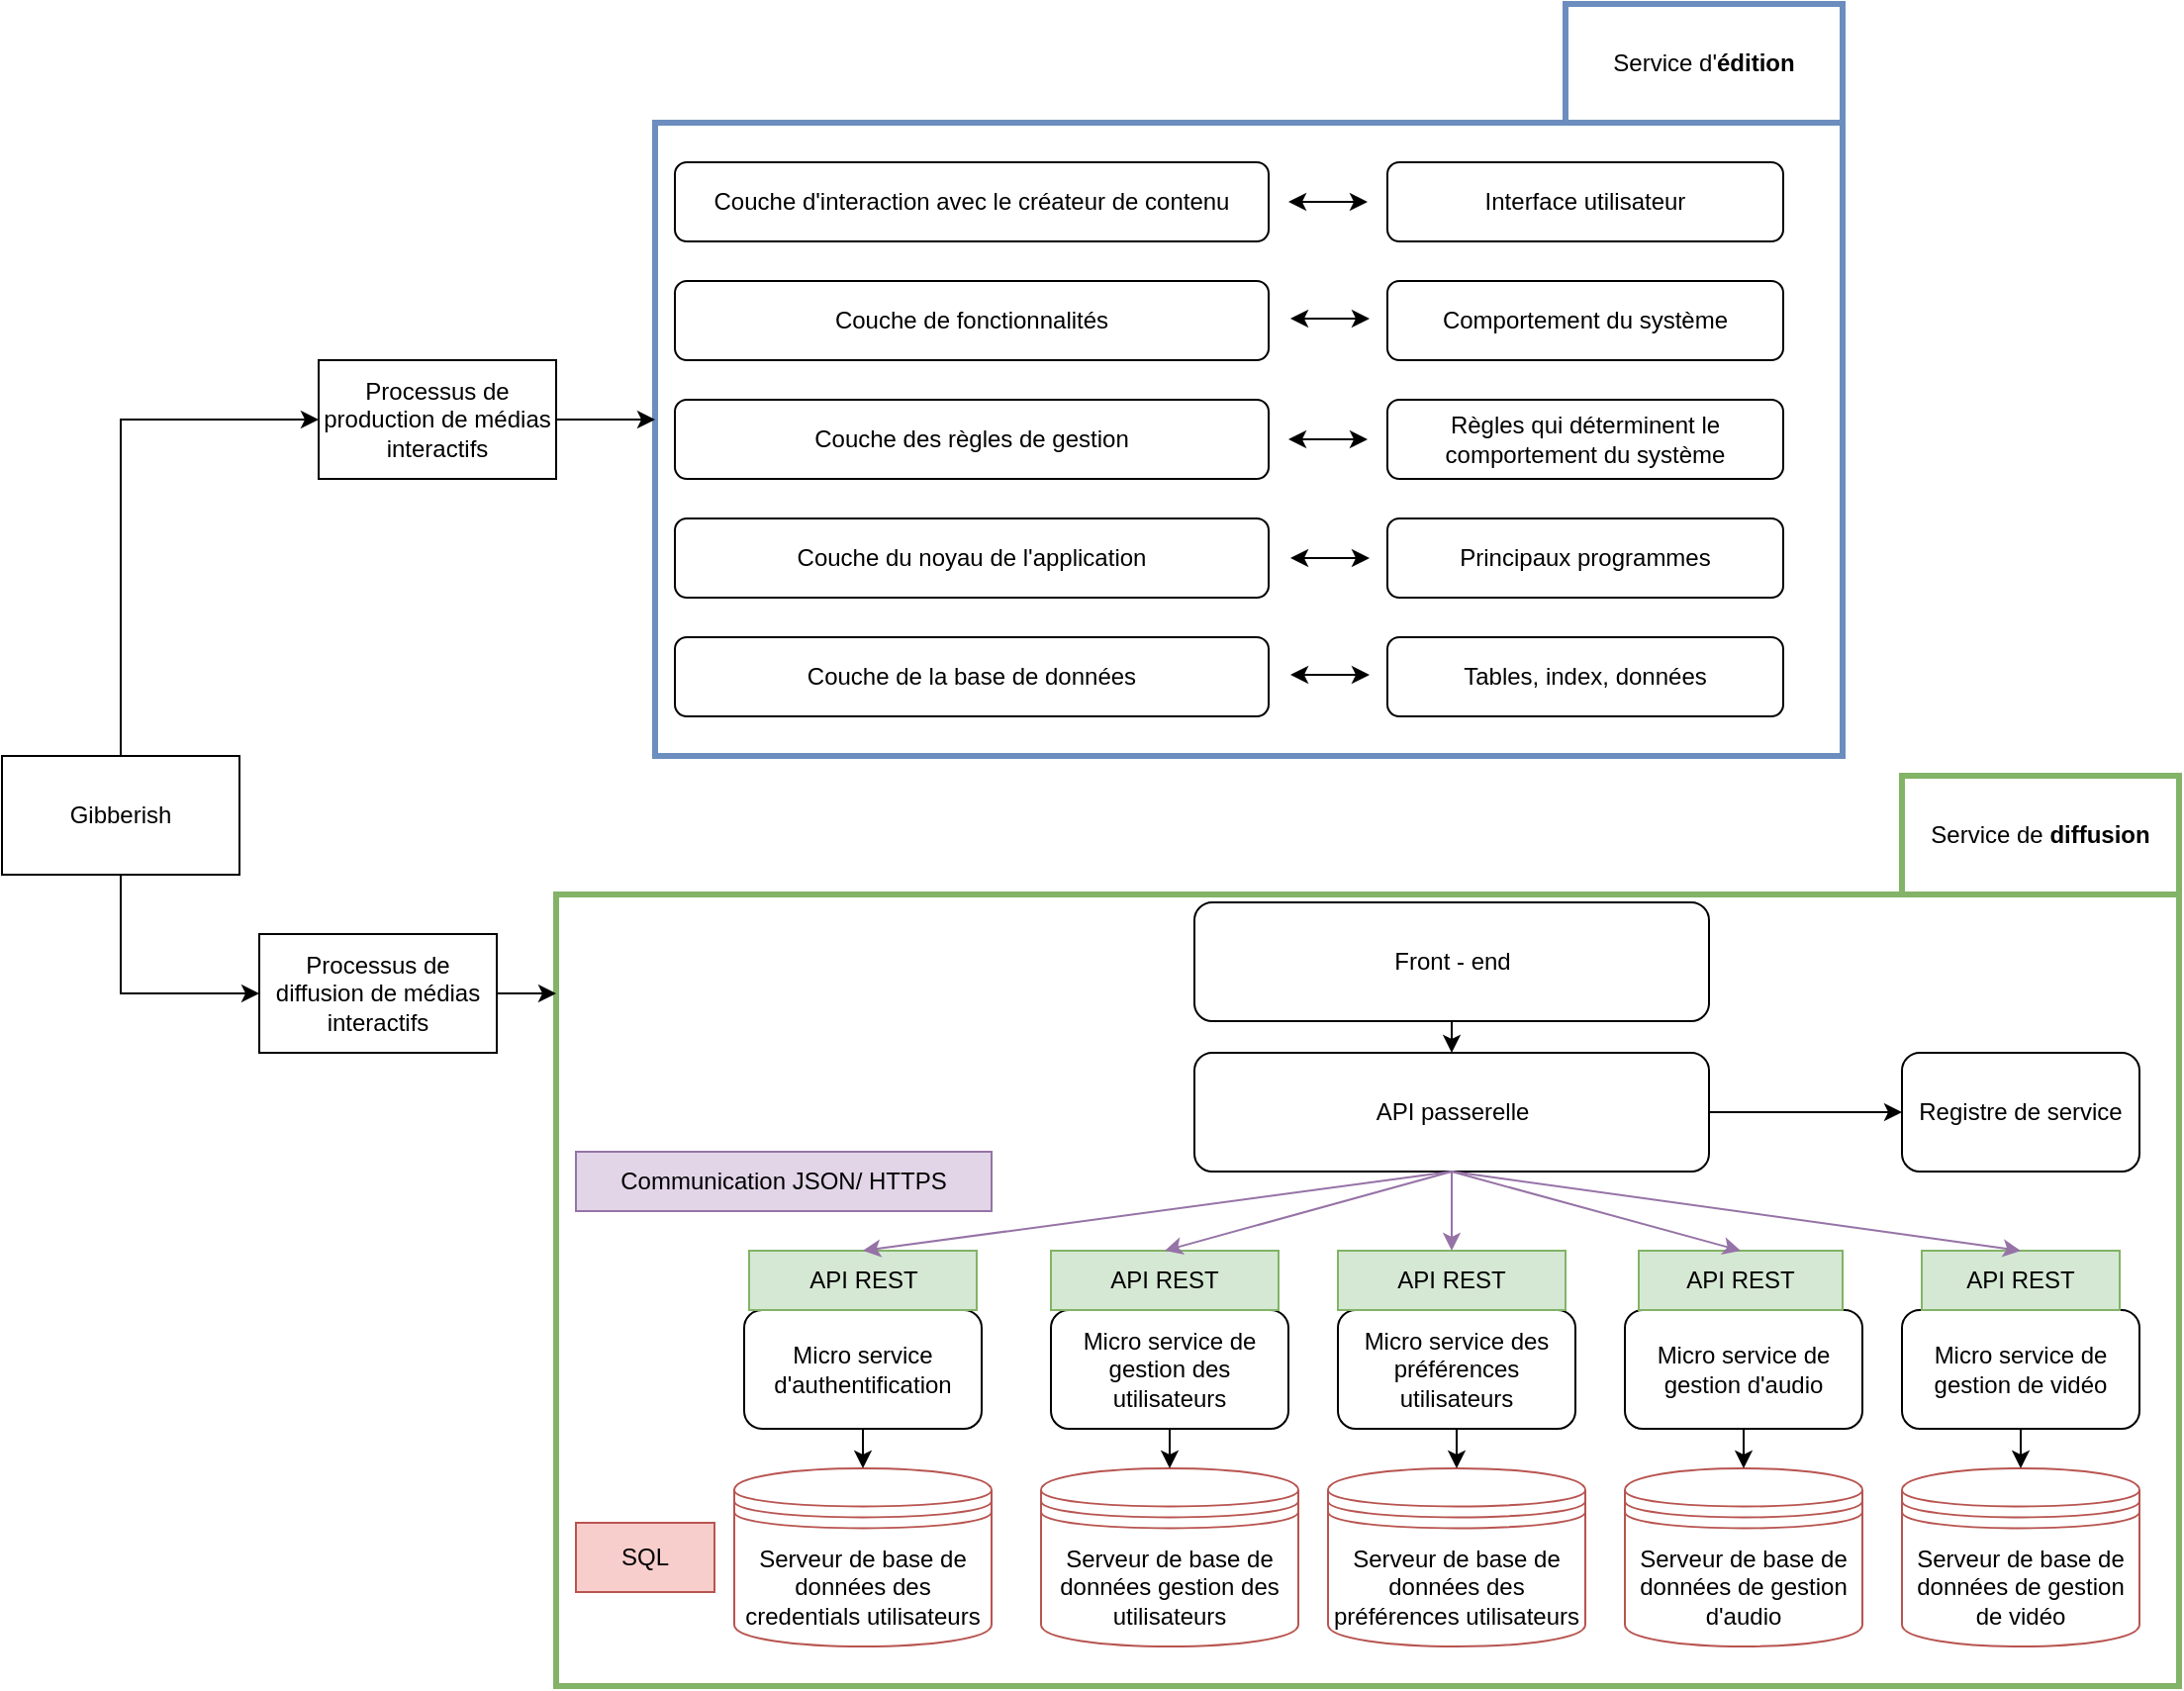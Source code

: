 <mxfile version="20.5.3" type="github">
  <diagram id="J4lTsCqaWdvs94E4tDBU" name="Page-1">
    <mxGraphModel dx="1422" dy="724" grid="1" gridSize="10" guides="1" tooltips="1" connect="1" arrows="1" fold="1" page="1" pageScale="1" pageWidth="827" pageHeight="1169" math="0" shadow="0">
      <root>
        <mxCell id="0" />
        <mxCell id="1" parent="0" />
        <mxCell id="wo86FMuEZb9ytW6Cp0ga-19" value="" style="rounded=0;whiteSpace=wrap;html=1;strokeWidth=3;fillColor=none;strokeColor=#82b366;" parent="1" vertex="1">
          <mxGeometry x="280" y="600" width="820" height="400" as="geometry" />
        </mxCell>
        <mxCell id="wo86FMuEZb9ytW6Cp0ga-1" value="Couche d&#39;interaction avec le créateur de contenu" style="rounded=1;whiteSpace=wrap;html=1;" parent="1" vertex="1">
          <mxGeometry x="340" y="230" width="300" height="40" as="geometry" />
        </mxCell>
        <mxCell id="wo86FMuEZb9ytW6Cp0ga-2" value="Couche de fonctionnalités" style="rounded=1;whiteSpace=wrap;html=1;" parent="1" vertex="1">
          <mxGeometry x="340" y="290" width="300" height="40" as="geometry" />
        </mxCell>
        <mxCell id="wo86FMuEZb9ytW6Cp0ga-3" value="Couche des règles de gestion" style="rounded=1;whiteSpace=wrap;html=1;" parent="1" vertex="1">
          <mxGeometry x="340" y="350" width="300" height="40" as="geometry" />
        </mxCell>
        <mxCell id="wo86FMuEZb9ytW6Cp0ga-4" value="Couche de la base de données" style="rounded=1;whiteSpace=wrap;html=1;" parent="1" vertex="1">
          <mxGeometry x="340" y="470" width="300" height="40" as="geometry" />
        </mxCell>
        <mxCell id="wo86FMuEZb9ytW6Cp0ga-5" value="Couche du noyau de l&#39;application" style="rounded=1;whiteSpace=wrap;html=1;" parent="1" vertex="1">
          <mxGeometry x="340" y="410" width="300" height="40" as="geometry" />
        </mxCell>
        <mxCell id="wo86FMuEZb9ytW6Cp0ga-6" value="Interface utilisateur" style="rounded=1;whiteSpace=wrap;html=1;" parent="1" vertex="1">
          <mxGeometry x="700" y="230" width="200" height="40" as="geometry" />
        </mxCell>
        <mxCell id="wo86FMuEZb9ytW6Cp0ga-7" value="Comportement du système" style="rounded=1;whiteSpace=wrap;html=1;" parent="1" vertex="1">
          <mxGeometry x="700" y="290" width="200" height="40" as="geometry" />
        </mxCell>
        <mxCell id="wo86FMuEZb9ytW6Cp0ga-8" value="Règles qui déterminent le comportement du système" style="rounded=1;whiteSpace=wrap;html=1;" parent="1" vertex="1">
          <mxGeometry x="700" y="350" width="200" height="40" as="geometry" />
        </mxCell>
        <mxCell id="wo86FMuEZb9ytW6Cp0ga-9" value="Principaux programmes" style="rounded=1;whiteSpace=wrap;html=1;" parent="1" vertex="1">
          <mxGeometry x="700" y="410" width="200" height="40" as="geometry" />
        </mxCell>
        <mxCell id="wo86FMuEZb9ytW6Cp0ga-10" value="Tables, index, données" style="rounded=1;whiteSpace=wrap;html=1;" parent="1" vertex="1">
          <mxGeometry x="700" y="470" width="200" height="40" as="geometry" />
        </mxCell>
        <mxCell id="wo86FMuEZb9ytW6Cp0ga-11" value="" style="endArrow=classic;startArrow=classic;html=1;rounded=0;" parent="1" edge="1">
          <mxGeometry width="50" height="50" relative="1" as="geometry">
            <mxPoint x="650" y="250" as="sourcePoint" />
            <mxPoint x="690" y="250" as="targetPoint" />
          </mxGeometry>
        </mxCell>
        <mxCell id="wo86FMuEZb9ytW6Cp0ga-12" value="" style="endArrow=classic;startArrow=classic;html=1;rounded=0;" parent="1" edge="1">
          <mxGeometry width="50" height="50" relative="1" as="geometry">
            <mxPoint x="651" y="309" as="sourcePoint" />
            <mxPoint x="691" y="309" as="targetPoint" />
          </mxGeometry>
        </mxCell>
        <mxCell id="wo86FMuEZb9ytW6Cp0ga-13" value="" style="endArrow=classic;startArrow=classic;html=1;rounded=0;" parent="1" edge="1">
          <mxGeometry width="50" height="50" relative="1" as="geometry">
            <mxPoint x="650" y="370" as="sourcePoint" />
            <mxPoint x="690" y="370" as="targetPoint" />
          </mxGeometry>
        </mxCell>
        <mxCell id="wo86FMuEZb9ytW6Cp0ga-14" value="" style="endArrow=classic;startArrow=classic;html=1;rounded=0;" parent="1" edge="1">
          <mxGeometry width="50" height="50" relative="1" as="geometry">
            <mxPoint x="651" y="430" as="sourcePoint" />
            <mxPoint x="691" y="430" as="targetPoint" />
          </mxGeometry>
        </mxCell>
        <mxCell id="wo86FMuEZb9ytW6Cp0ga-15" value="" style="endArrow=classic;startArrow=classic;html=1;rounded=0;" parent="1" edge="1">
          <mxGeometry width="50" height="50" relative="1" as="geometry">
            <mxPoint x="651" y="489" as="sourcePoint" />
            <mxPoint x="691" y="489" as="targetPoint" />
          </mxGeometry>
        </mxCell>
        <mxCell id="wo86FMuEZb9ytW6Cp0ga-16" value="" style="rounded=0;whiteSpace=wrap;html=1;fillColor=none;strokeColor=#6c8ebf;strokeWidth=3;" parent="1" vertex="1">
          <mxGeometry x="330" y="210" width="600" height="320" as="geometry" />
        </mxCell>
        <mxCell id="wo86FMuEZb9ytW6Cp0ga-17" value="Service d&#39;&lt;b&gt;édition&lt;/b&gt;" style="rounded=0;whiteSpace=wrap;html=1;strokeWidth=3;fillColor=none;strokeColor=#6c8ebf;" parent="1" vertex="1">
          <mxGeometry x="790" y="150" width="140" height="60" as="geometry" />
        </mxCell>
        <mxCell id="wo86FMuEZb9ytW6Cp0ga-20" value="Service de &lt;b&gt;diffusion&lt;/b&gt;" style="rounded=0;whiteSpace=wrap;html=1;strokeWidth=3;fillColor=none;strokeColor=#82b366;" parent="1" vertex="1">
          <mxGeometry x="960" y="540" width="140" height="60" as="geometry" />
        </mxCell>
        <mxCell id="wo86FMuEZb9ytW6Cp0ga-26" value="Gibberish" style="rounded=0;whiteSpace=wrap;html=1;strokeWidth=1;fillColor=none;" parent="1" vertex="1">
          <mxGeometry y="530" width="120" height="60" as="geometry" />
        </mxCell>
        <mxCell id="wo86FMuEZb9ytW6Cp0ga-27" value="Processus de production de médias interactifs" style="rounded=0;whiteSpace=wrap;html=1;strokeWidth=1;fillColor=none;" parent="1" vertex="1">
          <mxGeometry x="160" y="330" width="120" height="60" as="geometry" />
        </mxCell>
        <mxCell id="wo86FMuEZb9ytW6Cp0ga-28" value="Processus de diffusion de médias interactifs" style="rounded=0;whiteSpace=wrap;html=1;strokeWidth=1;fillColor=none;" parent="1" vertex="1">
          <mxGeometry x="130" y="620" width="120" height="60" as="geometry" />
        </mxCell>
        <mxCell id="wo86FMuEZb9ytW6Cp0ga-29" value="" style="endArrow=classic;html=1;rounded=0;exitX=0.5;exitY=0;exitDx=0;exitDy=0;entryX=0;entryY=0.5;entryDx=0;entryDy=0;" parent="1" source="wo86FMuEZb9ytW6Cp0ga-26" target="wo86FMuEZb9ytW6Cp0ga-27" edge="1">
          <mxGeometry width="50" height="50" relative="1" as="geometry">
            <mxPoint x="450" y="570" as="sourcePoint" />
            <mxPoint x="80" y="360" as="targetPoint" />
            <Array as="points">
              <mxPoint x="60" y="360" />
            </Array>
          </mxGeometry>
        </mxCell>
        <mxCell id="wo86FMuEZb9ytW6Cp0ga-30" value="" style="endArrow=classic;html=1;rounded=0;exitX=1;exitY=0.5;exitDx=0;exitDy=0;" parent="1" source="wo86FMuEZb9ytW6Cp0ga-27" edge="1">
          <mxGeometry width="50" height="50" relative="1" as="geometry">
            <mxPoint x="450" y="570" as="sourcePoint" />
            <mxPoint x="330" y="360" as="targetPoint" />
          </mxGeometry>
        </mxCell>
        <mxCell id="wo86FMuEZb9ytW6Cp0ga-31" value="" style="endArrow=classic;html=1;rounded=0;exitX=0.5;exitY=1;exitDx=0;exitDy=0;entryX=0;entryY=0.5;entryDx=0;entryDy=0;" parent="1" source="wo86FMuEZb9ytW6Cp0ga-26" target="wo86FMuEZb9ytW6Cp0ga-28" edge="1">
          <mxGeometry width="50" height="50" relative="1" as="geometry">
            <mxPoint x="60" y="880" as="sourcePoint" />
            <mxPoint x="160" y="710" as="targetPoint" />
            <Array as="points">
              <mxPoint x="60" y="650" />
            </Array>
          </mxGeometry>
        </mxCell>
        <mxCell id="SsCDJ0o37DeABF8u1zy4-1" value="API passerelle" style="rounded=1;whiteSpace=wrap;html=1;" parent="1" vertex="1">
          <mxGeometry x="602.5" y="680" width="260" height="60" as="geometry" />
        </mxCell>
        <mxCell id="SsCDJ0o37DeABF8u1zy4-2" value="Registre de service" style="rounded=1;whiteSpace=wrap;html=1;" parent="1" vertex="1">
          <mxGeometry x="960" y="680" width="120" height="60" as="geometry" />
        </mxCell>
        <mxCell id="SsCDJ0o37DeABF8u1zy4-5" value="&lt;div&gt;Micro service d&#39;authentification&lt;br&gt;&lt;/div&gt;" style="rounded=1;whiteSpace=wrap;html=1;" parent="1" vertex="1">
          <mxGeometry x="375" y="810" width="120" height="60" as="geometry" />
        </mxCell>
        <mxCell id="SsCDJ0o37DeABF8u1zy4-7" value="&lt;div&gt;Micro service de gestion de vidéo&lt;br&gt;&lt;/div&gt;" style="rounded=1;whiteSpace=wrap;html=1;" parent="1" vertex="1">
          <mxGeometry x="960" y="810" width="120" height="60" as="geometry" />
        </mxCell>
        <mxCell id="SsCDJ0o37DeABF8u1zy4-12" value="Serveur de base de données des credentials utilisateurs" style="shape=datastore;whiteSpace=wrap;html=1;fillColor=none;strokeColor=#b85450;" parent="1" vertex="1">
          <mxGeometry x="370" y="890" width="130" height="90" as="geometry" />
        </mxCell>
        <mxCell id="SsCDJ0o37DeABF8u1zy4-13" value="Serveur de base de données de gestion d&#39;audio" style="shape=datastore;whiteSpace=wrap;html=1;fillColor=none;strokeColor=#b85450;" parent="1" vertex="1">
          <mxGeometry x="820" y="890" width="120" height="90" as="geometry" />
        </mxCell>
        <mxCell id="SsCDJ0o37DeABF8u1zy4-14" value="Serveur de base de données de gestion de vidéo" style="shape=datastore;whiteSpace=wrap;html=1;fillColor=none;strokeColor=#b85450;" parent="1" vertex="1">
          <mxGeometry x="960" y="890" width="120" height="90" as="geometry" />
        </mxCell>
        <mxCell id="SsCDJ0o37DeABF8u1zy4-15" value="Front - end" style="rounded=1;whiteSpace=wrap;html=1;" parent="1" vertex="1">
          <mxGeometry x="602.5" y="604" width="260" height="60" as="geometry" />
        </mxCell>
        <mxCell id="SsCDJ0o37DeABF8u1zy4-16" value="" style="endArrow=classic;html=1;rounded=0;entryX=0.5;entryY=0;entryDx=0;entryDy=0;exitX=0.5;exitY=1;exitDx=0;exitDy=0;" parent="1" source="SsCDJ0o37DeABF8u1zy4-15" target="SsCDJ0o37DeABF8u1zy4-1" edge="1">
          <mxGeometry width="50" height="50" relative="1" as="geometry">
            <mxPoint x="634" y="870" as="sourcePoint" />
            <mxPoint x="684" y="820" as="targetPoint" />
          </mxGeometry>
        </mxCell>
        <mxCell id="SsCDJ0o37DeABF8u1zy4-17" value="" style="endArrow=classic;html=1;rounded=0;entryX=0;entryY=0.5;entryDx=0;entryDy=0;exitX=1;exitY=0.5;exitDx=0;exitDy=0;" parent="1" source="SsCDJ0o37DeABF8u1zy4-1" target="SsCDJ0o37DeABF8u1zy4-2" edge="1">
          <mxGeometry width="50" height="50" relative="1" as="geometry">
            <mxPoint x="724" y="754.5" as="sourcePoint" />
            <mxPoint x="684" y="924.5" as="targetPoint" />
          </mxGeometry>
        </mxCell>
        <mxCell id="SsCDJ0o37DeABF8u1zy4-18" value="" style="endArrow=classic;html=1;rounded=0;entryX=0.5;entryY=0;entryDx=0;entryDy=0;exitX=0.5;exitY=1;exitDx=0;exitDy=0;" parent="1" source="SsCDJ0o37DeABF8u1zy4-5" target="SsCDJ0o37DeABF8u1zy4-12" edge="1">
          <mxGeometry width="50" height="50" relative="1" as="geometry">
            <mxPoint x="625" y="900" as="sourcePoint" />
            <mxPoint x="675" y="850" as="targetPoint" />
          </mxGeometry>
        </mxCell>
        <mxCell id="SsCDJ0o37DeABF8u1zy4-23" value="&lt;div&gt;Micro service de gestion d&#39;audio&lt;br&gt;&lt;/div&gt;" style="rounded=1;whiteSpace=wrap;html=1;" parent="1" vertex="1">
          <mxGeometry x="820" y="810" width="120" height="60" as="geometry" />
        </mxCell>
        <mxCell id="SsCDJ0o37DeABF8u1zy4-28" value="" style="endArrow=classic;html=1;rounded=0;entryX=0.5;entryY=0;entryDx=0;entryDy=0;exitX=0.5;exitY=1;exitDx=0;exitDy=0;" parent="1" source="SsCDJ0o37DeABF8u1zy4-23" target="SsCDJ0o37DeABF8u1zy4-13" edge="1">
          <mxGeometry width="50" height="50" relative="1" as="geometry">
            <mxPoint x="1250" y="870" as="sourcePoint" />
            <mxPoint x="1300" y="820" as="targetPoint" />
          </mxGeometry>
        </mxCell>
        <mxCell id="SsCDJ0o37DeABF8u1zy4-29" value="" style="endArrow=classic;html=1;rounded=0;entryX=0.5;entryY=0;entryDx=0;entryDy=0;exitX=0.5;exitY=1;exitDx=0;exitDy=0;" parent="1" source="SsCDJ0o37DeABF8u1zy4-7" target="SsCDJ0o37DeABF8u1zy4-14" edge="1">
          <mxGeometry width="50" height="50" relative="1" as="geometry">
            <mxPoint x="997" y="977" as="sourcePoint" />
            <mxPoint x="997" y="997" as="targetPoint" />
          </mxGeometry>
        </mxCell>
        <mxCell id="SsCDJ0o37DeABF8u1zy4-33" value="&lt;div&gt;Micro service de gestion des utilisateurs&lt;br&gt;&lt;/div&gt;" style="rounded=1;whiteSpace=wrap;html=1;" parent="1" vertex="1">
          <mxGeometry x="530" y="810" width="120" height="60" as="geometry" />
        </mxCell>
        <mxCell id="SsCDJ0o37DeABF8u1zy4-34" value="Serveur de base de données gestion des utilisateurs" style="shape=datastore;whiteSpace=wrap;html=1;fillColor=none;strokeColor=#b85450;" parent="1" vertex="1">
          <mxGeometry x="525" y="890" width="130" height="90" as="geometry" />
        </mxCell>
        <mxCell id="SsCDJ0o37DeABF8u1zy4-35" value="" style="endArrow=classic;html=1;rounded=0;entryX=0.5;entryY=0;entryDx=0;entryDy=0;exitX=0.5;exitY=1;exitDx=0;exitDy=0;" parent="1" source="SsCDJ0o37DeABF8u1zy4-33" target="SsCDJ0o37DeABF8u1zy4-34" edge="1">
          <mxGeometry width="50" height="50" relative="1" as="geometry">
            <mxPoint x="780" y="900" as="sourcePoint" />
            <mxPoint x="830" y="850" as="targetPoint" />
          </mxGeometry>
        </mxCell>
        <mxCell id="SsCDJ0o37DeABF8u1zy4-40" value="&lt;div&gt;Micro service des préférences utilisateurs&lt;br&gt;&lt;/div&gt;" style="rounded=1;whiteSpace=wrap;html=1;" parent="1" vertex="1">
          <mxGeometry x="675" y="810" width="120" height="60" as="geometry" />
        </mxCell>
        <mxCell id="SsCDJ0o37DeABF8u1zy4-41" value="Serveur de base de données des préférences utilisateurs" style="shape=datastore;whiteSpace=wrap;html=1;fillColor=none;strokeColor=#b85450;" parent="1" vertex="1">
          <mxGeometry x="670" y="890" width="130" height="90" as="geometry" />
        </mxCell>
        <mxCell id="SsCDJ0o37DeABF8u1zy4-42" value="" style="endArrow=classic;html=1;rounded=0;entryX=0.5;entryY=0;entryDx=0;entryDy=0;exitX=0.5;exitY=1;exitDx=0;exitDy=0;" parent="1" source="SsCDJ0o37DeABF8u1zy4-40" target="SsCDJ0o37DeABF8u1zy4-41" edge="1">
          <mxGeometry width="50" height="50" relative="1" as="geometry">
            <mxPoint x="925" y="900" as="sourcePoint" />
            <mxPoint x="975" y="850" as="targetPoint" />
          </mxGeometry>
        </mxCell>
        <mxCell id="SsCDJ0o37DeABF8u1zy4-48" value="" style="endArrow=classic;html=1;rounded=0;entryX=0.5;entryY=0;entryDx=0;entryDy=0;exitX=0.5;exitY=1;exitDx=0;exitDy=0;startArrow=none;" parent="1" source="xsgijD-SskbSGqHChYv_-1" target="SsCDJ0o37DeABF8u1zy4-5" edge="1">
          <mxGeometry width="50" height="50" relative="1" as="geometry">
            <mxPoint x="710" y="880" as="sourcePoint" />
            <mxPoint x="760" y="830" as="targetPoint" />
          </mxGeometry>
        </mxCell>
        <mxCell id="xsgijD-SskbSGqHChYv_-1" value="API REST" style="rounded=0;whiteSpace=wrap;html=1;fillColor=#d5e8d4;strokeColor=#82b366;" vertex="1" parent="1">
          <mxGeometry x="377.5" y="780" width="115" height="30" as="geometry" />
        </mxCell>
        <mxCell id="xsgijD-SskbSGqHChYv_-3" value="" style="endArrow=classic;html=1;rounded=0;entryX=0.5;entryY=0;entryDx=0;entryDy=0;exitX=0.5;exitY=1;exitDx=0;exitDy=0;fillColor=#e1d5e7;strokeColor=#9673a6;" edge="1" parent="1" source="SsCDJ0o37DeABF8u1zy4-1" target="xsgijD-SskbSGqHChYv_-1">
          <mxGeometry width="50" height="50" relative="1" as="geometry">
            <mxPoint x="560" y="730" as="sourcePoint" />
            <mxPoint x="610" y="680" as="targetPoint" />
          </mxGeometry>
        </mxCell>
        <mxCell id="xsgijD-SskbSGqHChYv_-4" value="API REST" style="rounded=0;whiteSpace=wrap;html=1;fillColor=#d5e8d4;strokeColor=#82b366;" vertex="1" parent="1">
          <mxGeometry x="530" y="780" width="115" height="30" as="geometry" />
        </mxCell>
        <mxCell id="xsgijD-SskbSGqHChYv_-5" value="" style="endArrow=classic;html=1;rounded=0;entryX=0.5;entryY=0;entryDx=0;entryDy=0;exitX=0.5;exitY=1;exitDx=0;exitDy=0;fillColor=#e1d5e7;strokeColor=#9673a6;" edge="1" parent="1" target="xsgijD-SskbSGqHChYv_-4" source="SsCDJ0o37DeABF8u1zy4-1">
          <mxGeometry width="50" height="50" relative="1" as="geometry">
            <mxPoint x="875" y="720" as="sourcePoint" />
            <mxPoint x="762.5" y="670" as="targetPoint" />
          </mxGeometry>
        </mxCell>
        <mxCell id="xsgijD-SskbSGqHChYv_-6" value="API REST" style="rounded=0;whiteSpace=wrap;html=1;fillColor=#d5e8d4;strokeColor=#82b366;" vertex="1" parent="1">
          <mxGeometry x="675" y="780" width="115" height="30" as="geometry" />
        </mxCell>
        <mxCell id="xsgijD-SskbSGqHChYv_-7" value="" style="endArrow=classic;html=1;rounded=0;entryX=0.5;entryY=0;entryDx=0;entryDy=0;exitX=0.5;exitY=1;exitDx=0;exitDy=0;fillColor=#e1d5e7;strokeColor=#9673a6;" edge="1" parent="1" target="xsgijD-SskbSGqHChYv_-6" source="SsCDJ0o37DeABF8u1zy4-1">
          <mxGeometry width="50" height="50" relative="1" as="geometry">
            <mxPoint x="1030" y="730" as="sourcePoint" />
            <mxPoint x="907.5" y="670" as="targetPoint" />
          </mxGeometry>
        </mxCell>
        <mxCell id="xsgijD-SskbSGqHChYv_-8" value="API REST" style="rounded=0;whiteSpace=wrap;html=1;fillColor=#d5e8d4;strokeColor=#82b366;" vertex="1" parent="1">
          <mxGeometry x="827" y="780" width="103" height="30" as="geometry" />
        </mxCell>
        <mxCell id="xsgijD-SskbSGqHChYv_-9" value="" style="endArrow=classic;html=1;rounded=0;entryX=0.5;entryY=0;entryDx=0;entryDy=0;exitX=0.5;exitY=1;exitDx=0;exitDy=0;fillColor=#e1d5e7;strokeColor=#9673a6;" edge="1" parent="1" target="xsgijD-SskbSGqHChYv_-8" source="SsCDJ0o37DeABF8u1zy4-1">
          <mxGeometry width="50" height="50" relative="1" as="geometry">
            <mxPoint x="1182" y="730" as="sourcePoint" />
            <mxPoint x="1059.5" y="670" as="targetPoint" />
          </mxGeometry>
        </mxCell>
        <mxCell id="xsgijD-SskbSGqHChYv_-10" value="API REST" style="rounded=0;whiteSpace=wrap;html=1;fillColor=#d5e8d4;strokeColor=#82b366;" vertex="1" parent="1">
          <mxGeometry x="970" y="780" width="100" height="30" as="geometry" />
        </mxCell>
        <mxCell id="xsgijD-SskbSGqHChYv_-11" value="" style="endArrow=classic;html=1;rounded=0;entryX=0.5;entryY=0;entryDx=0;entryDy=0;exitX=0.5;exitY=1;exitDx=0;exitDy=0;fillColor=#e1d5e7;strokeColor=#9673a6;" edge="1" parent="1" target="xsgijD-SskbSGqHChYv_-10" source="SsCDJ0o37DeABF8u1zy4-1">
          <mxGeometry width="50" height="50" relative="1" as="geometry">
            <mxPoint x="1325" y="730" as="sourcePoint" />
            <mxPoint x="1202.5" y="670" as="targetPoint" />
          </mxGeometry>
        </mxCell>
        <mxCell id="xsgijD-SskbSGqHChYv_-13" value="Communication JSON/ HTTPS" style="text;html=1;strokeColor=#9673a6;fillColor=#e1d5e7;align=center;verticalAlign=middle;whiteSpace=wrap;rounded=0;" vertex="1" parent="1">
          <mxGeometry x="290" y="730" width="210" height="30" as="geometry" />
        </mxCell>
        <mxCell id="xsgijD-SskbSGqHChYv_-14" value="SQL" style="rounded=0;whiteSpace=wrap;html=1;fillColor=#f8cecc;strokeColor=#b85450;" vertex="1" parent="1">
          <mxGeometry x="290" y="917.5" width="70" height="35" as="geometry" />
        </mxCell>
        <mxCell id="xsgijD-SskbSGqHChYv_-15" value="" style="endArrow=classic;html=1;rounded=0;exitX=1;exitY=0.5;exitDx=0;exitDy=0;" edge="1" parent="1" source="wo86FMuEZb9ytW6Cp0ga-28">
          <mxGeometry width="50" height="50" relative="1" as="geometry">
            <mxPoint x="560" y="850" as="sourcePoint" />
            <mxPoint x="280" y="650" as="targetPoint" />
          </mxGeometry>
        </mxCell>
      </root>
    </mxGraphModel>
  </diagram>
</mxfile>
